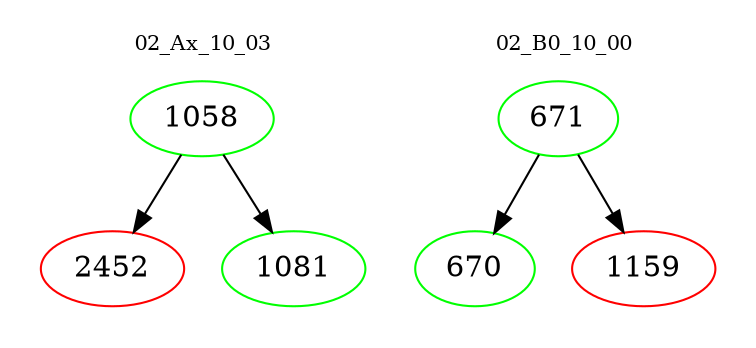 digraph{
subgraph cluster_0 {
color = white
label = "02_Ax_10_03";
fontsize=10;
T0_1058 [label="1058", color="green"]
T0_1058 -> T0_2452 [color="black"]
T0_2452 [label="2452", color="red"]
T0_1058 -> T0_1081 [color="black"]
T0_1081 [label="1081", color="green"]
}
subgraph cluster_1 {
color = white
label = "02_B0_10_00";
fontsize=10;
T1_671 [label="671", color="green"]
T1_671 -> T1_670 [color="black"]
T1_670 [label="670", color="green"]
T1_671 -> T1_1159 [color="black"]
T1_1159 [label="1159", color="red"]
}
}
